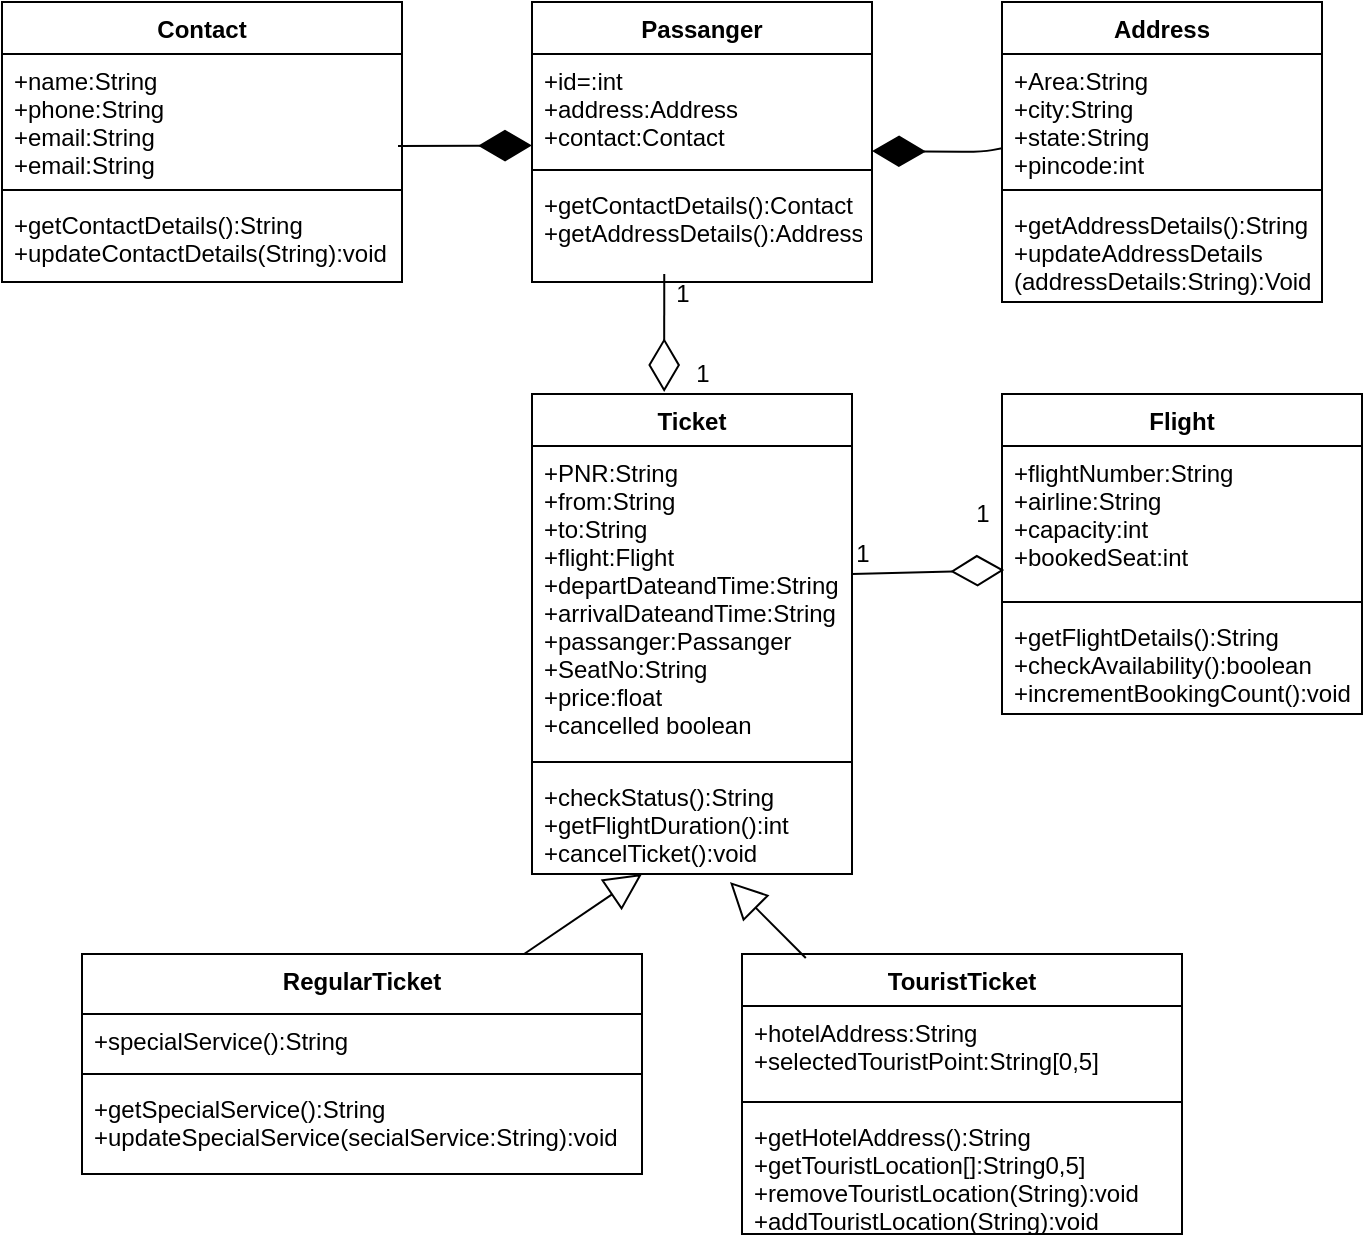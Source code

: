 <mxfile version="15.0.4" type="device"><diagram id="C5RBs43oDa-KdzZeNtuy" name="Page-1"><mxGraphModel dx="1102" dy="525" grid="1" gridSize="10" guides="1" tooltips="1" connect="1" arrows="1" fold="1" page="1" pageScale="1" pageWidth="827" pageHeight="1169" math="0" shadow="0"><root><mxCell id="WIyWlLk6GJQsqaUBKTNV-0"/><mxCell id="WIyWlLk6GJQsqaUBKTNV-1" parent="WIyWlLk6GJQsqaUBKTNV-0"/><mxCell id="FWjt8KfxR9CoHeduWRPe-0" value="Passanger" style="swimlane;fontStyle=1;align=center;verticalAlign=top;childLayout=stackLayout;horizontal=1;startSize=26;horizontalStack=0;resizeParent=1;resizeParentMax=0;resizeLast=0;collapsible=1;marginBottom=0;" parent="WIyWlLk6GJQsqaUBKTNV-1" vertex="1"><mxGeometry x="285" y="524" width="170" height="140" as="geometry"/></mxCell><mxCell id="FWjt8KfxR9CoHeduWRPe-1" value="+id=:int&#10;+address:Address&#10;+contact:Contact" style="text;strokeColor=none;fillColor=none;align=left;verticalAlign=top;spacingLeft=4;spacingRight=4;overflow=hidden;rotatable=0;points=[[0,0.5],[1,0.5]];portConstraint=eastwest;" parent="FWjt8KfxR9CoHeduWRPe-0" vertex="1"><mxGeometry y="26" width="170" height="54" as="geometry"/></mxCell><mxCell id="FWjt8KfxR9CoHeduWRPe-2" value="" style="line;strokeWidth=1;fillColor=none;align=left;verticalAlign=middle;spacingTop=-1;spacingLeft=3;spacingRight=3;rotatable=0;labelPosition=right;points=[];portConstraint=eastwest;" parent="FWjt8KfxR9CoHeduWRPe-0" vertex="1"><mxGeometry y="80" width="170" height="8" as="geometry"/></mxCell><mxCell id="FWjt8KfxR9CoHeduWRPe-3" value="+getContactDetails():Contact&#10;+getAddressDetails():Address" style="text;strokeColor=none;fillColor=none;align=left;verticalAlign=top;spacingLeft=4;spacingRight=4;overflow=hidden;rotatable=0;points=[[0,0.5],[1,0.5]];portConstraint=eastwest;" parent="FWjt8KfxR9CoHeduWRPe-0" vertex="1"><mxGeometry y="88" width="170" height="52" as="geometry"/></mxCell><mxCell id="FWjt8KfxR9CoHeduWRPe-4" value="Ticket" style="swimlane;fontStyle=1;align=center;verticalAlign=top;childLayout=stackLayout;horizontal=1;startSize=26;horizontalStack=0;resizeParent=1;resizeParentMax=0;resizeLast=0;collapsible=1;marginBottom=0;" parent="WIyWlLk6GJQsqaUBKTNV-1" vertex="1"><mxGeometry x="285" y="720" width="160" height="240" as="geometry"/></mxCell><mxCell id="FWjt8KfxR9CoHeduWRPe-5" value="+PNR:String&#10;+from:String&#10;+to:String&#10;+flight:Flight&#10;+departDateandTime:String&#10;+arrivalDateandTime:String&#10;+passanger:Passanger&#10;+SeatNo:String&#10;+price:float&#10;+cancelled boolean&#10;" style="text;strokeColor=none;fillColor=none;align=left;verticalAlign=top;spacingLeft=4;spacingRight=4;overflow=hidden;rotatable=0;points=[[0,0.5],[1,0.5]];portConstraint=eastwest;" parent="FWjt8KfxR9CoHeduWRPe-4" vertex="1"><mxGeometry y="26" width="160" height="154" as="geometry"/></mxCell><mxCell id="FWjt8KfxR9CoHeduWRPe-6" value="" style="line;strokeWidth=1;fillColor=none;align=left;verticalAlign=middle;spacingTop=-1;spacingLeft=3;spacingRight=3;rotatable=0;labelPosition=right;points=[];portConstraint=eastwest;" parent="FWjt8KfxR9CoHeduWRPe-4" vertex="1"><mxGeometry y="180" width="160" height="8" as="geometry"/></mxCell><mxCell id="FWjt8KfxR9CoHeduWRPe-7" value="+checkStatus():String&#10;+getFlightDuration():int&#10;+cancelTicket():void" style="text;strokeColor=none;fillColor=none;align=left;verticalAlign=top;spacingLeft=4;spacingRight=4;overflow=hidden;rotatable=0;points=[[0,0.5],[1,0.5]];portConstraint=eastwest;" parent="FWjt8KfxR9CoHeduWRPe-4" vertex="1"><mxGeometry y="188" width="160" height="52" as="geometry"/></mxCell><mxCell id="FWjt8KfxR9CoHeduWRPe-8" value="Contact" style="swimlane;fontStyle=1;align=center;verticalAlign=top;childLayout=stackLayout;horizontal=1;startSize=26;horizontalStack=0;resizeParent=1;resizeParentMax=0;resizeLast=0;collapsible=1;marginBottom=0;" parent="WIyWlLk6GJQsqaUBKTNV-1" vertex="1"><mxGeometry x="20" y="524" width="200" height="140" as="geometry"/></mxCell><mxCell id="FWjt8KfxR9CoHeduWRPe-9" value="+name:String&#10;+phone:String&#10;+email:String&#10;+email:String&#10;" style="text;strokeColor=none;fillColor=none;align=left;verticalAlign=top;spacingLeft=4;spacingRight=4;overflow=hidden;rotatable=0;points=[[0,0.5],[1,0.5]];portConstraint=eastwest;" parent="FWjt8KfxR9CoHeduWRPe-8" vertex="1"><mxGeometry y="26" width="200" height="64" as="geometry"/></mxCell><mxCell id="FWjt8KfxR9CoHeduWRPe-10" value="" style="line;strokeWidth=1;fillColor=none;align=left;verticalAlign=middle;spacingTop=-1;spacingLeft=3;spacingRight=3;rotatable=0;labelPosition=right;points=[];portConstraint=eastwest;" parent="FWjt8KfxR9CoHeduWRPe-8" vertex="1"><mxGeometry y="90" width="200" height="8" as="geometry"/></mxCell><mxCell id="FWjt8KfxR9CoHeduWRPe-11" value="+getContactDetails():String&#10;+updateContactDetails(String):void" style="text;strokeColor=none;fillColor=none;align=left;verticalAlign=top;spacingLeft=4;spacingRight=4;overflow=hidden;rotatable=0;points=[[0,0.5],[1,0.5]];portConstraint=eastwest;" parent="FWjt8KfxR9CoHeduWRPe-8" vertex="1"><mxGeometry y="98" width="200" height="42" as="geometry"/></mxCell><mxCell id="FWjt8KfxR9CoHeduWRPe-13" value="Address" style="swimlane;fontStyle=1;align=center;verticalAlign=top;childLayout=stackLayout;horizontal=1;startSize=26;horizontalStack=0;resizeParent=1;resizeParentMax=0;resizeLast=0;collapsible=1;marginBottom=0;" parent="WIyWlLk6GJQsqaUBKTNV-1" vertex="1"><mxGeometry x="520" y="524" width="160" height="150" as="geometry"/></mxCell><mxCell id="FWjt8KfxR9CoHeduWRPe-14" value="+Area:String&#10;+city:String&#10;+state:String&#10;+pincode:int" style="text;strokeColor=none;fillColor=none;align=left;verticalAlign=top;spacingLeft=4;spacingRight=4;overflow=hidden;rotatable=0;points=[[0,0.5],[1,0.5]];portConstraint=eastwest;" parent="FWjt8KfxR9CoHeduWRPe-13" vertex="1"><mxGeometry y="26" width="160" height="64" as="geometry"/></mxCell><mxCell id="FWjt8KfxR9CoHeduWRPe-15" value="" style="line;strokeWidth=1;fillColor=none;align=left;verticalAlign=middle;spacingTop=-1;spacingLeft=3;spacingRight=3;rotatable=0;labelPosition=right;points=[];portConstraint=eastwest;" parent="FWjt8KfxR9CoHeduWRPe-13" vertex="1"><mxGeometry y="90" width="160" height="8" as="geometry"/></mxCell><mxCell id="FWjt8KfxR9CoHeduWRPe-16" value="+getAddressDetails():String&#10;+updateAddressDetails&#10;(addressDetails:String):Void" style="text;strokeColor=none;fillColor=none;align=left;verticalAlign=top;spacingLeft=4;spacingRight=4;overflow=hidden;rotatable=0;points=[[0,0.5],[1,0.5]];portConstraint=eastwest;" parent="FWjt8KfxR9CoHeduWRPe-13" vertex="1"><mxGeometry y="98" width="160" height="52" as="geometry"/></mxCell><mxCell id="FWjt8KfxR9CoHeduWRPe-17" value="" style="endArrow=diamondThin;endFill=0;endSize=24;html=1;entryX=0.413;entryY=-0.004;entryDx=0;entryDy=0;entryPerimeter=0;exitX=0.389;exitY=0.923;exitDx=0;exitDy=0;exitPerimeter=0;" parent="WIyWlLk6GJQsqaUBKTNV-1" source="FWjt8KfxR9CoHeduWRPe-3" target="FWjt8KfxR9CoHeduWRPe-4" edge="1"><mxGeometry width="160" relative="1" as="geometry"><mxPoint x="351" y="670" as="sourcePoint"/><mxPoint x="500" y="720" as="targetPoint"/></mxGeometry></mxCell><mxCell id="FWjt8KfxR9CoHeduWRPe-18" value="" style="endArrow=diamondThin;endFill=1;endSize=24;html=1;" parent="WIyWlLk6GJQsqaUBKTNV-1" edge="1"><mxGeometry width="160" relative="1" as="geometry"><mxPoint x="218" y="596" as="sourcePoint"/><mxPoint x="285" y="595.75" as="targetPoint"/></mxGeometry></mxCell><mxCell id="FWjt8KfxR9CoHeduWRPe-21" value="" style="endArrow=diamondThin;endFill=1;endSize=24;html=1;" parent="WIyWlLk6GJQsqaUBKTNV-1" source="FWjt8KfxR9CoHeduWRPe-14" edge="1"><mxGeometry width="160" relative="1" as="geometry"><mxPoint x="505" y="598.5" as="sourcePoint"/><mxPoint x="455" y="598.5" as="targetPoint"/><Array as="points"><mxPoint x="510" y="599"/></Array></mxGeometry></mxCell><mxCell id="FWjt8KfxR9CoHeduWRPe-23" value="Flight" style="swimlane;fontStyle=1;align=center;verticalAlign=top;childLayout=stackLayout;horizontal=1;startSize=26;horizontalStack=0;resizeParent=1;resizeParentMax=0;resizeLast=0;collapsible=1;marginBottom=0;" parent="WIyWlLk6GJQsqaUBKTNV-1" vertex="1"><mxGeometry x="520" y="720" width="180" height="160" as="geometry"/></mxCell><mxCell id="FWjt8KfxR9CoHeduWRPe-24" value="+flightNumber:String&#10;+airline:String&#10;+capacity:int&#10;+bookedSeat:int" style="text;strokeColor=none;fillColor=none;align=left;verticalAlign=top;spacingLeft=4;spacingRight=4;overflow=hidden;rotatable=0;points=[[0,0.5],[1,0.5]];portConstraint=eastwest;" parent="FWjt8KfxR9CoHeduWRPe-23" vertex="1"><mxGeometry y="26" width="180" height="74" as="geometry"/></mxCell><mxCell id="FWjt8KfxR9CoHeduWRPe-25" value="" style="line;strokeWidth=1;fillColor=none;align=left;verticalAlign=middle;spacingTop=-1;spacingLeft=3;spacingRight=3;rotatable=0;labelPosition=right;points=[];portConstraint=eastwest;" parent="FWjt8KfxR9CoHeduWRPe-23" vertex="1"><mxGeometry y="100" width="180" height="8" as="geometry"/></mxCell><mxCell id="FWjt8KfxR9CoHeduWRPe-26" value="+getFlightDetails():String&#10;+checkAvailability():boolean&#10;+incrementBookingCount():void" style="text;strokeColor=none;fillColor=none;align=left;verticalAlign=top;spacingLeft=4;spacingRight=4;overflow=hidden;rotatable=0;points=[[0,0.5],[1,0.5]];portConstraint=eastwest;" parent="FWjt8KfxR9CoHeduWRPe-23" vertex="1"><mxGeometry y="108" width="180" height="52" as="geometry"/></mxCell><mxCell id="FWjt8KfxR9CoHeduWRPe-27" value="RegularTicket" style="swimlane;fontStyle=1;align=center;verticalAlign=top;childLayout=stackLayout;horizontal=1;startSize=30;horizontalStack=0;resizeParent=1;resizeParentMax=0;resizeLast=0;collapsible=1;marginBottom=0;" parent="WIyWlLk6GJQsqaUBKTNV-1" vertex="1"><mxGeometry x="60" y="1000" width="280" height="110" as="geometry"/></mxCell><mxCell id="FWjt8KfxR9CoHeduWRPe-28" value="+specialService():String" style="text;strokeColor=none;fillColor=none;align=left;verticalAlign=top;spacingLeft=4;spacingRight=4;overflow=hidden;rotatable=0;points=[[0,0.5],[1,0.5]];portConstraint=eastwest;" parent="FWjt8KfxR9CoHeduWRPe-27" vertex="1"><mxGeometry y="30" width="280" height="26" as="geometry"/></mxCell><mxCell id="FWjt8KfxR9CoHeduWRPe-29" value="" style="line;strokeWidth=1;fillColor=none;align=left;verticalAlign=middle;spacingTop=-1;spacingLeft=3;spacingRight=3;rotatable=0;labelPosition=right;points=[];portConstraint=eastwest;" parent="FWjt8KfxR9CoHeduWRPe-27" vertex="1"><mxGeometry y="56" width="280" height="8" as="geometry"/></mxCell><mxCell id="FWjt8KfxR9CoHeduWRPe-30" value="+getSpecialService():String&#10;+updateSpecialService(secialService:String):void" style="text;strokeColor=none;fillColor=none;align=left;verticalAlign=top;spacingLeft=4;spacingRight=4;overflow=hidden;rotatable=0;points=[[0,0.5],[1,0.5]];portConstraint=eastwest;" parent="FWjt8KfxR9CoHeduWRPe-27" vertex="1"><mxGeometry y="64" width="280" height="46" as="geometry"/></mxCell><mxCell id="FWjt8KfxR9CoHeduWRPe-31" value="TouristTicket" style="swimlane;fontStyle=1;align=center;verticalAlign=top;childLayout=stackLayout;horizontal=1;startSize=26;horizontalStack=0;resizeParent=1;resizeParentMax=0;resizeLast=0;collapsible=1;marginBottom=0;" parent="WIyWlLk6GJQsqaUBKTNV-1" vertex="1"><mxGeometry x="390" y="1000" width="220" height="140" as="geometry"/></mxCell><mxCell id="FWjt8KfxR9CoHeduWRPe-32" value="+hotelAddress:String&#10;+selectedTouristPoint:String[0,5]&#10;" style="text;strokeColor=none;fillColor=none;align=left;verticalAlign=top;spacingLeft=4;spacingRight=4;overflow=hidden;rotatable=0;points=[[0,0.5],[1,0.5]];portConstraint=eastwest;" parent="FWjt8KfxR9CoHeduWRPe-31" vertex="1"><mxGeometry y="26" width="220" height="44" as="geometry"/></mxCell><mxCell id="FWjt8KfxR9CoHeduWRPe-33" value="" style="line;strokeWidth=1;fillColor=none;align=left;verticalAlign=middle;spacingTop=-1;spacingLeft=3;spacingRight=3;rotatable=0;labelPosition=right;points=[];portConstraint=eastwest;" parent="FWjt8KfxR9CoHeduWRPe-31" vertex="1"><mxGeometry y="70" width="220" height="8" as="geometry"/></mxCell><mxCell id="FWjt8KfxR9CoHeduWRPe-34" value="+getHotelAddress():String&#10;+getTouristLocation[]:String0,5]&#10;+removeTouristLocation(String):void&#10;+addTouristLocation(String):void" style="text;strokeColor=none;fillColor=none;align=left;verticalAlign=top;spacingLeft=4;spacingRight=4;overflow=hidden;rotatable=0;points=[[0,0.5],[1,0.5]];portConstraint=eastwest;" parent="FWjt8KfxR9CoHeduWRPe-31" vertex="1"><mxGeometry y="78" width="220" height="62" as="geometry"/></mxCell><mxCell id="FWjt8KfxR9CoHeduWRPe-36" value="" style="endArrow=block;endSize=16;endFill=0;html=1;" parent="WIyWlLk6GJQsqaUBKTNV-1" source="FWjt8KfxR9CoHeduWRPe-27" edge="1"><mxGeometry width="160" relative="1" as="geometry"><mxPoint x="340" y="920" as="sourcePoint"/><mxPoint x="340" y="960" as="targetPoint"/><Array as="points"/></mxGeometry></mxCell><mxCell id="FWjt8KfxR9CoHeduWRPe-39" value="1" style="text;html=1;align=center;verticalAlign=middle;resizable=0;points=[];autosize=1;strokeColor=none;" parent="WIyWlLk6GJQsqaUBKTNV-1" vertex="1"><mxGeometry x="360" y="700" width="20" height="20" as="geometry"/></mxCell><mxCell id="FWjt8KfxR9CoHeduWRPe-40" value="1" style="text;html=1;align=center;verticalAlign=middle;resizable=0;points=[];autosize=1;strokeColor=none;" parent="WIyWlLk6GJQsqaUBKTNV-1" vertex="1"><mxGeometry x="350" y="660" width="20" height="20" as="geometry"/></mxCell><mxCell id="FWjt8KfxR9CoHeduWRPe-41" value="" style="endArrow=block;endSize=16;endFill=0;html=1;entryX=0.619;entryY=1.077;entryDx=0;entryDy=0;entryPerimeter=0;exitX=0.145;exitY=0.014;exitDx=0;exitDy=0;exitPerimeter=0;" parent="WIyWlLk6GJQsqaUBKTNV-1" source="FWjt8KfxR9CoHeduWRPe-31" target="FWjt8KfxR9CoHeduWRPe-7" edge="1"><mxGeometry width="160" relative="1" as="geometry"><mxPoint x="469" y="1000" as="sourcePoint"/><mxPoint x="660" y="940" as="targetPoint"/><Array as="points"><mxPoint x="384" y="964"/></Array></mxGeometry></mxCell><mxCell id="FWjt8KfxR9CoHeduWRPe-46" value="" style="endArrow=diamondThin;endFill=0;endSize=24;html=1;entryX=0.006;entryY=0.838;entryDx=0;entryDy=0;entryPerimeter=0;" parent="WIyWlLk6GJQsqaUBKTNV-1" target="FWjt8KfxR9CoHeduWRPe-24" edge="1"><mxGeometry width="160" relative="1" as="geometry"><mxPoint x="445" y="810" as="sourcePoint"/><mxPoint x="515" y="810" as="targetPoint"/></mxGeometry></mxCell><mxCell id="FWjt8KfxR9CoHeduWRPe-47" value="1" style="text;html=1;align=center;verticalAlign=middle;resizable=0;points=[];autosize=1;strokeColor=none;" parent="WIyWlLk6GJQsqaUBKTNV-1" vertex="1"><mxGeometry x="440" y="790" width="20" height="20" as="geometry"/></mxCell><mxCell id="FWjt8KfxR9CoHeduWRPe-48" value="1" style="text;html=1;align=center;verticalAlign=middle;resizable=0;points=[];autosize=1;strokeColor=none;" parent="WIyWlLk6GJQsqaUBKTNV-1" vertex="1"><mxGeometry x="500" y="770" width="20" height="20" as="geometry"/></mxCell></root></mxGraphModel></diagram></mxfile>